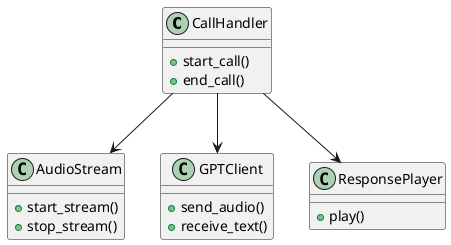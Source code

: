 @startuml
class CallHandler {
    +start_call()
    +end_call()
}

class AudioStream {
    +start_stream()
    +stop_stream()
}

class GPTClient {
    +send_audio()
    +receive_text()
}

class ResponsePlayer {
    +play()
}

CallHandler --> AudioStream
CallHandler --> GPTClient
CallHandler --> ResponsePlayer
@enduml